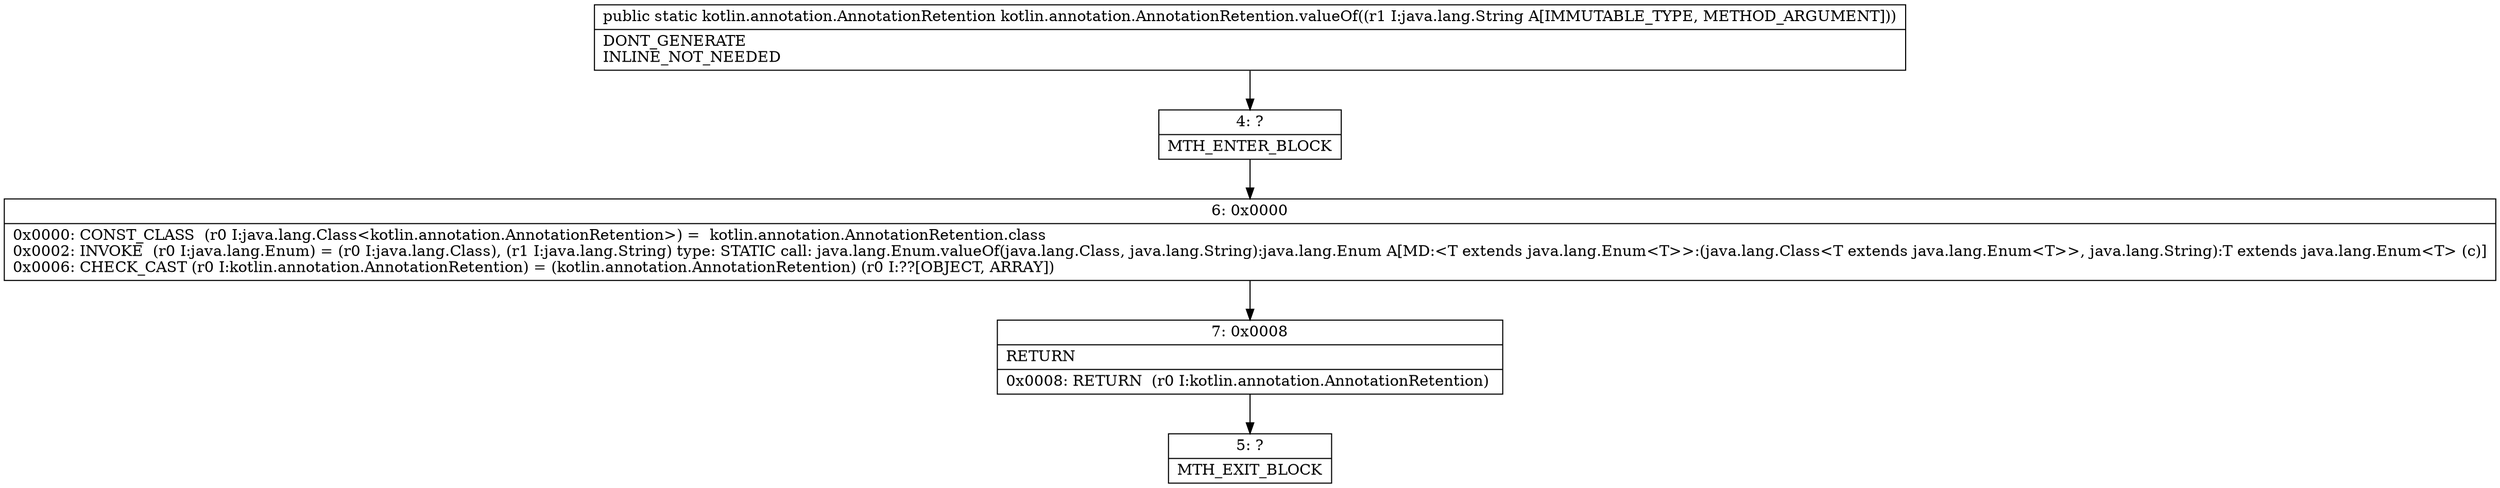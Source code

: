 digraph "CFG forkotlin.annotation.AnnotationRetention.valueOf(Ljava\/lang\/String;)Lkotlin\/annotation\/AnnotationRetention;" {
Node_4 [shape=record,label="{4\:\ ?|MTH_ENTER_BLOCK\l}"];
Node_6 [shape=record,label="{6\:\ 0x0000|0x0000: CONST_CLASS  (r0 I:java.lang.Class\<kotlin.annotation.AnnotationRetention\>) =  kotlin.annotation.AnnotationRetention.class \l0x0002: INVOKE  (r0 I:java.lang.Enum) = (r0 I:java.lang.Class), (r1 I:java.lang.String) type: STATIC call: java.lang.Enum.valueOf(java.lang.Class, java.lang.String):java.lang.Enum A[MD:\<T extends java.lang.Enum\<T\>\>:(java.lang.Class\<T extends java.lang.Enum\<T\>\>, java.lang.String):T extends java.lang.Enum\<T\> (c)]\l0x0006: CHECK_CAST (r0 I:kotlin.annotation.AnnotationRetention) = (kotlin.annotation.AnnotationRetention) (r0 I:??[OBJECT, ARRAY]) \l}"];
Node_7 [shape=record,label="{7\:\ 0x0008|RETURN\l|0x0008: RETURN  (r0 I:kotlin.annotation.AnnotationRetention) \l}"];
Node_5 [shape=record,label="{5\:\ ?|MTH_EXIT_BLOCK\l}"];
MethodNode[shape=record,label="{public static kotlin.annotation.AnnotationRetention kotlin.annotation.AnnotationRetention.valueOf((r1 I:java.lang.String A[IMMUTABLE_TYPE, METHOD_ARGUMENT]))  | DONT_GENERATE\lINLINE_NOT_NEEDED\l}"];
MethodNode -> Node_4;Node_4 -> Node_6;
Node_6 -> Node_7;
Node_7 -> Node_5;
}

